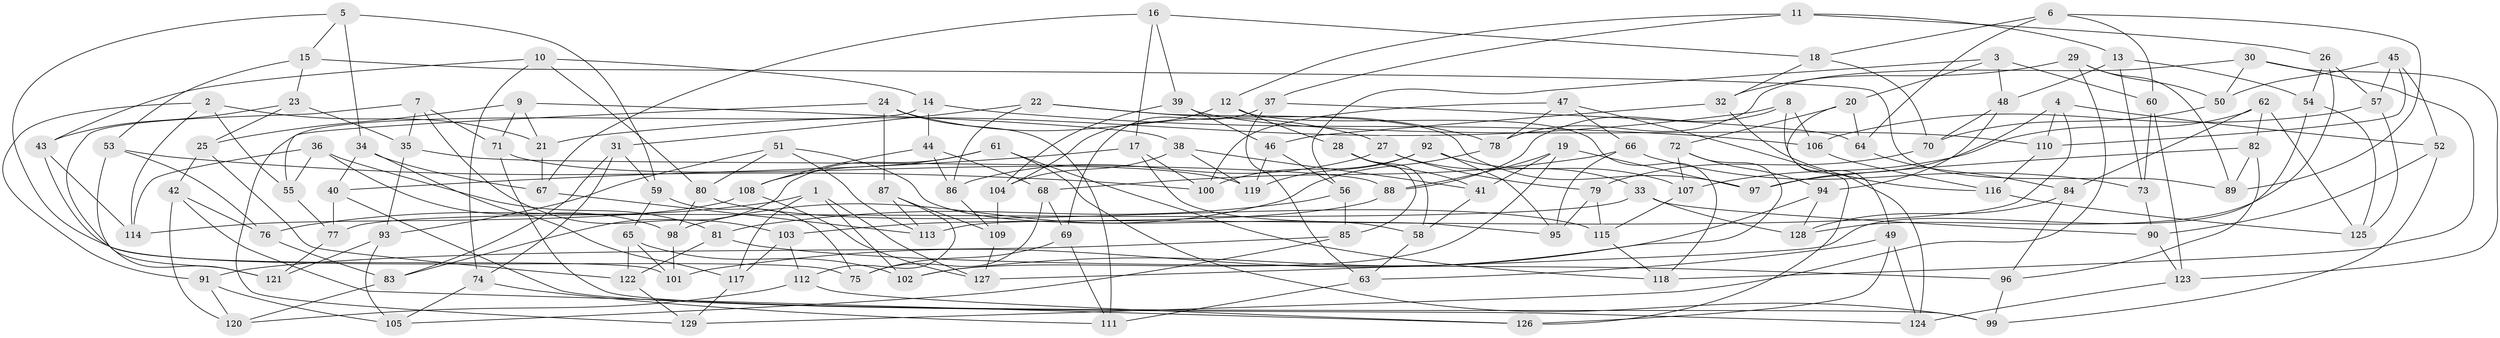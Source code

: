 // coarse degree distribution, {6: 0.5375, 4: 0.3875, 5: 0.0625, 3: 0.0125}
// Generated by graph-tools (version 1.1) at 2025/52/02/27/25 19:52:27]
// undirected, 129 vertices, 258 edges
graph export_dot {
graph [start="1"]
  node [color=gray90,style=filled];
  1;
  2;
  3;
  4;
  5;
  6;
  7;
  8;
  9;
  10;
  11;
  12;
  13;
  14;
  15;
  16;
  17;
  18;
  19;
  20;
  21;
  22;
  23;
  24;
  25;
  26;
  27;
  28;
  29;
  30;
  31;
  32;
  33;
  34;
  35;
  36;
  37;
  38;
  39;
  40;
  41;
  42;
  43;
  44;
  45;
  46;
  47;
  48;
  49;
  50;
  51;
  52;
  53;
  54;
  55;
  56;
  57;
  58;
  59;
  60;
  61;
  62;
  63;
  64;
  65;
  66;
  67;
  68;
  69;
  70;
  71;
  72;
  73;
  74;
  75;
  76;
  77;
  78;
  79;
  80;
  81;
  82;
  83;
  84;
  85;
  86;
  87;
  88;
  89;
  90;
  91;
  92;
  93;
  94;
  95;
  96;
  97;
  98;
  99;
  100;
  101;
  102;
  103;
  104;
  105;
  106;
  107;
  108;
  109;
  110;
  111;
  112;
  113;
  114;
  115;
  116;
  117;
  118;
  119;
  120;
  121;
  122;
  123;
  124;
  125;
  126;
  127;
  128;
  129;
  1 -- 76;
  1 -- 117;
  1 -- 127;
  1 -- 102;
  2 -- 114;
  2 -- 21;
  2 -- 55;
  2 -- 91;
  3 -- 48;
  3 -- 56;
  3 -- 20;
  3 -- 60;
  4 -- 52;
  4 -- 110;
  4 -- 113;
  4 -- 97;
  5 -- 15;
  5 -- 75;
  5 -- 34;
  5 -- 59;
  6 -- 60;
  6 -- 89;
  6 -- 64;
  6 -- 18;
  7 -- 35;
  7 -- 121;
  7 -- 71;
  7 -- 103;
  8 -- 106;
  8 -- 124;
  8 -- 88;
  8 -- 21;
  9 -- 38;
  9 -- 71;
  9 -- 21;
  9 -- 25;
  10 -- 74;
  10 -- 80;
  10 -- 43;
  10 -- 14;
  11 -- 13;
  11 -- 37;
  11 -- 12;
  11 -- 26;
  12 -- 28;
  12 -- 118;
  12 -- 104;
  13 -- 54;
  13 -- 73;
  13 -- 48;
  14 -- 44;
  14 -- 106;
  14 -- 129;
  15 -- 23;
  15 -- 89;
  15 -- 53;
  16 -- 39;
  16 -- 18;
  16 -- 67;
  16 -- 17;
  17 -- 95;
  17 -- 100;
  17 -- 40;
  18 -- 32;
  18 -- 70;
  19 -- 41;
  19 -- 97;
  19 -- 88;
  19 -- 102;
  20 -- 72;
  20 -- 64;
  20 -- 49;
  21 -- 67;
  22 -- 78;
  22 -- 31;
  22 -- 97;
  22 -- 86;
  23 -- 35;
  23 -- 43;
  23 -- 25;
  24 -- 111;
  24 -- 87;
  24 -- 27;
  24 -- 55;
  25 -- 42;
  25 -- 122;
  26 -- 128;
  26 -- 54;
  26 -- 57;
  27 -- 33;
  27 -- 79;
  27 -- 86;
  28 -- 58;
  28 -- 85;
  28 -- 41;
  29 -- 129;
  29 -- 50;
  29 -- 89;
  29 -- 32;
  30 -- 50;
  30 -- 118;
  30 -- 78;
  30 -- 123;
  31 -- 74;
  31 -- 83;
  31 -- 59;
  32 -- 46;
  32 -- 116;
  33 -- 77;
  33 -- 90;
  33 -- 128;
  34 -- 67;
  34 -- 117;
  34 -- 40;
  35 -- 88;
  35 -- 93;
  36 -- 55;
  36 -- 98;
  36 -- 114;
  36 -- 81;
  37 -- 63;
  37 -- 64;
  37 -- 69;
  38 -- 41;
  38 -- 119;
  38 -- 104;
  39 -- 110;
  39 -- 46;
  39 -- 104;
  40 -- 77;
  40 -- 124;
  41 -- 58;
  42 -- 120;
  42 -- 126;
  42 -- 76;
  43 -- 101;
  43 -- 114;
  44 -- 86;
  44 -- 108;
  44 -- 68;
  45 -- 52;
  45 -- 110;
  45 -- 57;
  45 -- 50;
  46 -- 119;
  46 -- 56;
  47 -- 66;
  47 -- 78;
  47 -- 100;
  47 -- 126;
  48 -- 70;
  48 -- 94;
  49 -- 126;
  49 -- 124;
  49 -- 63;
  50 -- 70;
  51 -- 80;
  51 -- 113;
  51 -- 58;
  51 -- 93;
  52 -- 90;
  52 -- 99;
  53 -- 76;
  53 -- 121;
  53 -- 100;
  54 -- 127;
  54 -- 125;
  55 -- 77;
  56 -- 85;
  56 -- 81;
  57 -- 125;
  57 -- 106;
  58 -- 63;
  59 -- 65;
  59 -- 75;
  60 -- 123;
  60 -- 73;
  61 -- 108;
  61 -- 83;
  61 -- 99;
  61 -- 118;
  62 -- 107;
  62 -- 84;
  62 -- 82;
  62 -- 125;
  63 -- 111;
  64 -- 84;
  65 -- 101;
  65 -- 102;
  65 -- 122;
  66 -- 68;
  66 -- 73;
  66 -- 95;
  67 -- 113;
  68 -- 69;
  68 -- 75;
  69 -- 75;
  69 -- 111;
  70 -- 79;
  71 -- 119;
  71 -- 99;
  72 -- 94;
  72 -- 102;
  72 -- 107;
  73 -- 90;
  74 -- 105;
  74 -- 111;
  76 -- 83;
  77 -- 121;
  78 -- 98;
  79 -- 115;
  79 -- 95;
  80 -- 115;
  80 -- 98;
  81 -- 122;
  81 -- 96;
  82 -- 97;
  82 -- 96;
  82 -- 89;
  83 -- 120;
  84 -- 128;
  84 -- 96;
  85 -- 91;
  85 -- 105;
  86 -- 109;
  87 -- 113;
  87 -- 112;
  87 -- 109;
  88 -- 103;
  90 -- 123;
  91 -- 120;
  91 -- 105;
  92 -- 95;
  92 -- 107;
  92 -- 100;
  92 -- 119;
  93 -- 121;
  93 -- 105;
  94 -- 128;
  94 -- 101;
  96 -- 99;
  98 -- 101;
  103 -- 112;
  103 -- 117;
  104 -- 109;
  106 -- 116;
  107 -- 115;
  108 -- 127;
  108 -- 114;
  109 -- 127;
  110 -- 116;
  112 -- 126;
  112 -- 120;
  115 -- 118;
  116 -- 125;
  117 -- 129;
  122 -- 129;
  123 -- 124;
}
